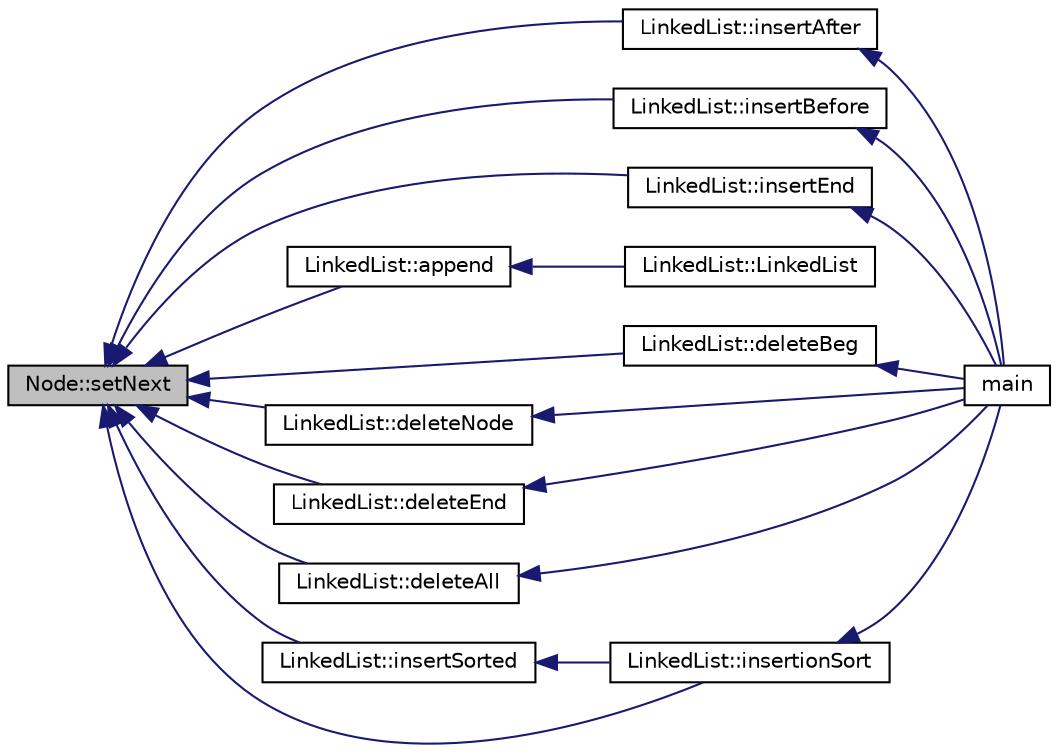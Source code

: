 digraph "Node::setNext"
{
 // INTERACTIVE_SVG=YES
  edge [fontname="Helvetica",fontsize="10",labelfontname="Helvetica",labelfontsize="10"];
  node [fontname="Helvetica",fontsize="10",shape=record];
  rankdir="LR";
  Node47 [label="Node::setNext",height=0.2,width=0.4,color="black", fillcolor="grey75", style="filled", fontcolor="black"];
  Node47 -> Node48 [dir="back",color="midnightblue",fontsize="10",style="solid",fontname="Helvetica"];
  Node48 [label="LinkedList::insertAfter",height=0.2,width=0.4,color="black", fillcolor="white", style="filled",URL="$class_linked_list.html#af508f8b52bbcf1485a1552ac8fc84b81"];
  Node48 -> Node49 [dir="back",color="midnightblue",fontsize="10",style="solid",fontname="Helvetica"];
  Node49 [label="main",height=0.2,width=0.4,color="black", fillcolor="white", style="filled",URL="$main_8cpp.html#ae66f6b31b5ad750f1fe042a706a4e3d4"];
  Node47 -> Node50 [dir="back",color="midnightblue",fontsize="10",style="solid",fontname="Helvetica"];
  Node50 [label="LinkedList::insertBefore",height=0.2,width=0.4,color="black", fillcolor="white", style="filled",URL="$class_linked_list.html#a895ad950cc619c9cf72273e5e59a100f"];
  Node50 -> Node49 [dir="back",color="midnightblue",fontsize="10",style="solid",fontname="Helvetica"];
  Node47 -> Node51 [dir="back",color="midnightblue",fontsize="10",style="solid",fontname="Helvetica"];
  Node51 [label="LinkedList::insertEnd",height=0.2,width=0.4,color="black", fillcolor="white", style="filled",URL="$class_linked_list.html#a8b87744316967b16f272be10cd6718ed"];
  Node51 -> Node49 [dir="back",color="midnightblue",fontsize="10",style="solid",fontname="Helvetica"];
  Node47 -> Node52 [dir="back",color="midnightblue",fontsize="10",style="solid",fontname="Helvetica"];
  Node52 [label="LinkedList::append",height=0.2,width=0.4,color="black", fillcolor="white", style="filled",URL="$class_linked_list.html#a2e67fa8d36b83febafbd5f3801ec43db"];
  Node52 -> Node53 [dir="back",color="midnightblue",fontsize="10",style="solid",fontname="Helvetica"];
  Node53 [label="LinkedList::LinkedList",height=0.2,width=0.4,color="black", fillcolor="white", style="filled",URL="$class_linked_list.html#a5dd2a88ad50e83aee19dea51c8d87d90"];
  Node47 -> Node54 [dir="back",color="midnightblue",fontsize="10",style="solid",fontname="Helvetica"];
  Node54 [label="LinkedList::deleteBeg",height=0.2,width=0.4,color="black", fillcolor="white", style="filled",URL="$class_linked_list.html#af8ccdfe634eed9feae0c641766e2e867"];
  Node54 -> Node49 [dir="back",color="midnightblue",fontsize="10",style="solid",fontname="Helvetica"];
  Node47 -> Node55 [dir="back",color="midnightblue",fontsize="10",style="solid",fontname="Helvetica"];
  Node55 [label="LinkedList::deleteNode",height=0.2,width=0.4,color="black", fillcolor="white", style="filled",URL="$class_linked_list.html#a9a53a4d26d1c757f3d526db3fa43c2f8"];
  Node55 -> Node49 [dir="back",color="midnightblue",fontsize="10",style="solid",fontname="Helvetica"];
  Node47 -> Node56 [dir="back",color="midnightblue",fontsize="10",style="solid",fontname="Helvetica"];
  Node56 [label="LinkedList::deleteEnd",height=0.2,width=0.4,color="black", fillcolor="white", style="filled",URL="$class_linked_list.html#ab624ff78c70aaa517a3a98a4e7fec288"];
  Node56 -> Node49 [dir="back",color="midnightblue",fontsize="10",style="solid",fontname="Helvetica"];
  Node47 -> Node57 [dir="back",color="midnightblue",fontsize="10",style="solid",fontname="Helvetica"];
  Node57 [label="LinkedList::deleteAll",height=0.2,width=0.4,color="black", fillcolor="white", style="filled",URL="$class_linked_list.html#a8b00d7145aa7ee83ba2e49623285e371"];
  Node57 -> Node49 [dir="back",color="midnightblue",fontsize="10",style="solid",fontname="Helvetica"];
  Node47 -> Node58 [dir="back",color="midnightblue",fontsize="10",style="solid",fontname="Helvetica"];
  Node58 [label="LinkedList::insertSorted",height=0.2,width=0.4,color="black", fillcolor="white", style="filled",URL="$class_linked_list.html#ac517f07c7f197202fa085246fb3f07e8"];
  Node58 -> Node59 [dir="back",color="midnightblue",fontsize="10",style="solid",fontname="Helvetica"];
  Node59 [label="LinkedList::insertionSort",height=0.2,width=0.4,color="black", fillcolor="white", style="filled",URL="$class_linked_list.html#a04e277f98f8e6e5426f19ad780915e00"];
  Node59 -> Node49 [dir="back",color="midnightblue",fontsize="10",style="solid",fontname="Helvetica"];
  Node47 -> Node59 [dir="back",color="midnightblue",fontsize="10",style="solid",fontname="Helvetica"];
}

